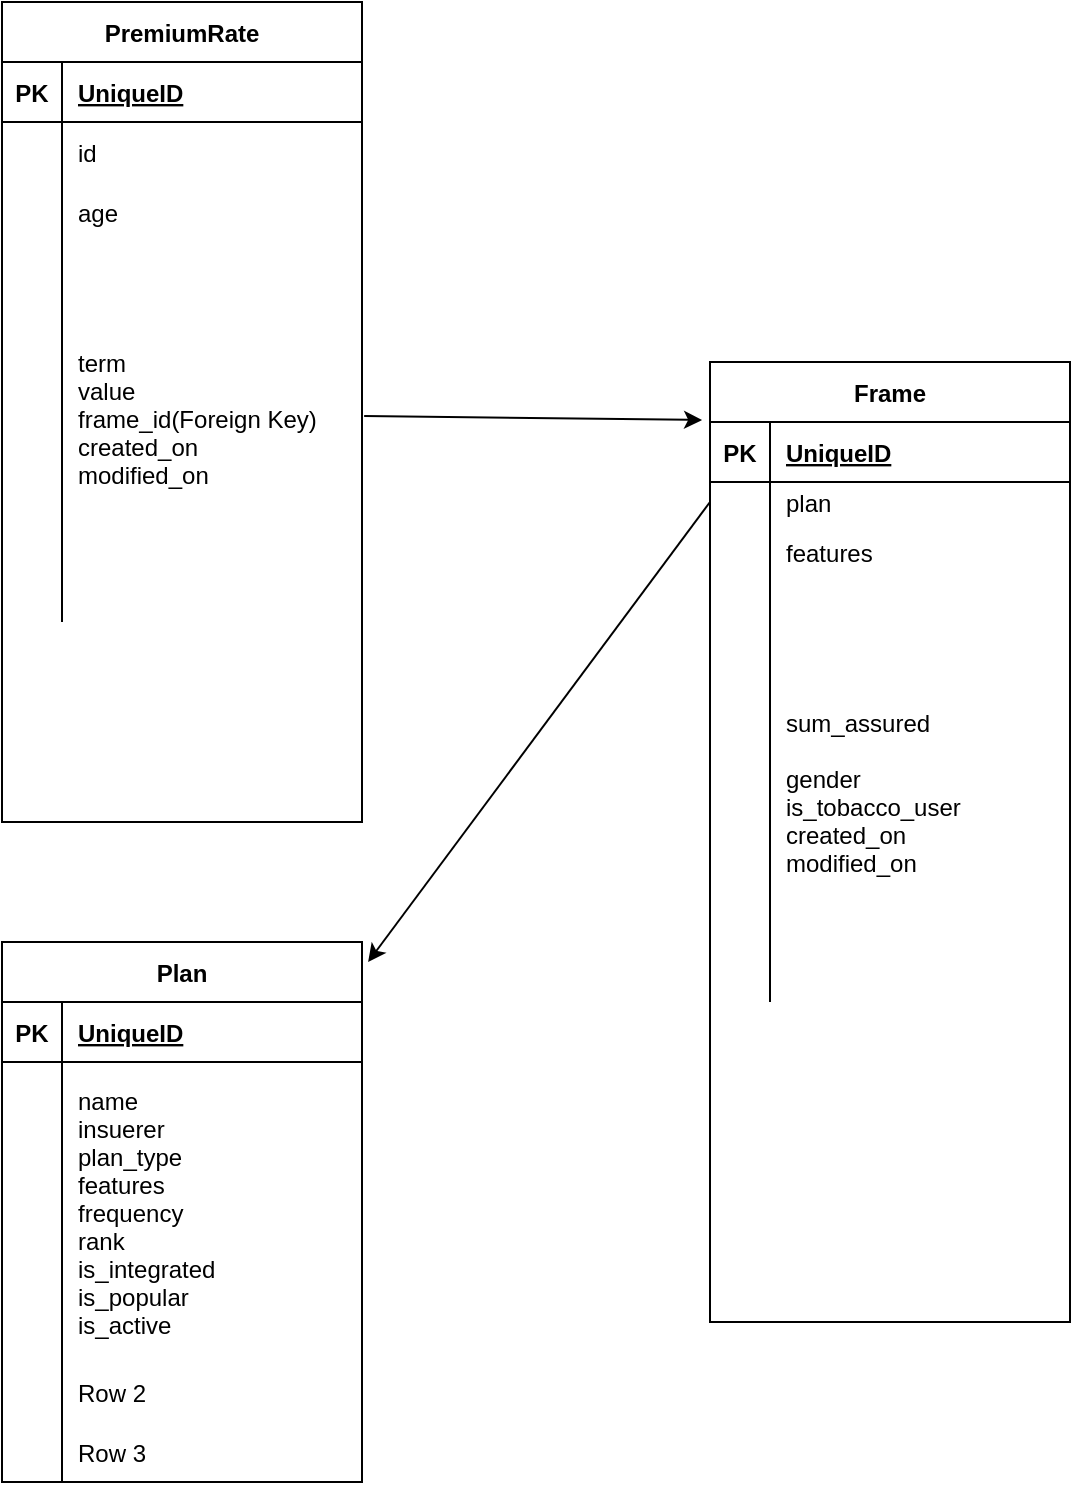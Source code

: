 <mxfile version="20.8.1" type="github">
  <diagram id="m65wayAuKtmgRxoB_--l" name="Page-1">
    <mxGraphModel dx="808" dy="1664" grid="1" gridSize="10" guides="1" tooltips="1" connect="1" arrows="1" fold="1" page="1" pageScale="1" pageWidth="827" pageHeight="1169" math="0" shadow="0">
      <root>
        <mxCell id="0" />
        <mxCell id="1" parent="0" />
        <mxCell id="RJb_NSujt4f4dLEG8b44-1" value="PremiumRate" style="shape=table;startSize=30;container=1;collapsible=1;childLayout=tableLayout;fixedRows=1;rowLines=0;fontStyle=1;align=center;resizeLast=1;" vertex="1" parent="1">
          <mxGeometry x="60" y="-80" width="180" height="410" as="geometry" />
        </mxCell>
        <mxCell id="RJb_NSujt4f4dLEG8b44-2" value="" style="shape=tableRow;horizontal=0;startSize=0;swimlaneHead=0;swimlaneBody=0;fillColor=none;collapsible=0;dropTarget=0;points=[[0,0.5],[1,0.5]];portConstraint=eastwest;top=0;left=0;right=0;bottom=1;" vertex="1" parent="RJb_NSujt4f4dLEG8b44-1">
          <mxGeometry y="30" width="180" height="30" as="geometry" />
        </mxCell>
        <mxCell id="RJb_NSujt4f4dLEG8b44-3" value="PK" style="shape=partialRectangle;connectable=0;fillColor=none;top=0;left=0;bottom=0;right=0;fontStyle=1;overflow=hidden;" vertex="1" parent="RJb_NSujt4f4dLEG8b44-2">
          <mxGeometry width="30" height="30" as="geometry">
            <mxRectangle width="30" height="30" as="alternateBounds" />
          </mxGeometry>
        </mxCell>
        <mxCell id="RJb_NSujt4f4dLEG8b44-4" value="UniqueID" style="shape=partialRectangle;connectable=0;fillColor=none;top=0;left=0;bottom=0;right=0;align=left;spacingLeft=6;fontStyle=5;overflow=hidden;" vertex="1" parent="RJb_NSujt4f4dLEG8b44-2">
          <mxGeometry x="30" width="150" height="30" as="geometry">
            <mxRectangle width="150" height="30" as="alternateBounds" />
          </mxGeometry>
        </mxCell>
        <mxCell id="RJb_NSujt4f4dLEG8b44-5" value="" style="shape=tableRow;horizontal=0;startSize=0;swimlaneHead=0;swimlaneBody=0;fillColor=none;collapsible=0;dropTarget=0;points=[[0,0.5],[1,0.5]];portConstraint=eastwest;top=0;left=0;right=0;bottom=0;" vertex="1" parent="RJb_NSujt4f4dLEG8b44-1">
          <mxGeometry y="60" width="180" height="30" as="geometry" />
        </mxCell>
        <mxCell id="RJb_NSujt4f4dLEG8b44-6" value="" style="shape=partialRectangle;connectable=0;fillColor=none;top=0;left=0;bottom=0;right=0;editable=1;overflow=hidden;" vertex="1" parent="RJb_NSujt4f4dLEG8b44-5">
          <mxGeometry width="30" height="30" as="geometry">
            <mxRectangle width="30" height="30" as="alternateBounds" />
          </mxGeometry>
        </mxCell>
        <mxCell id="RJb_NSujt4f4dLEG8b44-7" value="id" style="shape=partialRectangle;connectable=0;fillColor=none;top=0;left=0;bottom=0;right=0;align=left;spacingLeft=6;overflow=hidden;" vertex="1" parent="RJb_NSujt4f4dLEG8b44-5">
          <mxGeometry x="30" width="150" height="30" as="geometry">
            <mxRectangle width="150" height="30" as="alternateBounds" />
          </mxGeometry>
        </mxCell>
        <mxCell id="RJb_NSujt4f4dLEG8b44-8" value="" style="shape=tableRow;horizontal=0;startSize=0;swimlaneHead=0;swimlaneBody=0;fillColor=none;collapsible=0;dropTarget=0;points=[[0,0.5],[1,0.5]];portConstraint=eastwest;top=0;left=0;right=0;bottom=0;" vertex="1" parent="RJb_NSujt4f4dLEG8b44-1">
          <mxGeometry y="90" width="180" height="30" as="geometry" />
        </mxCell>
        <mxCell id="RJb_NSujt4f4dLEG8b44-9" value="" style="shape=partialRectangle;connectable=0;fillColor=none;top=0;left=0;bottom=0;right=0;editable=1;overflow=hidden;" vertex="1" parent="RJb_NSujt4f4dLEG8b44-8">
          <mxGeometry width="30" height="30" as="geometry">
            <mxRectangle width="30" height="30" as="alternateBounds" />
          </mxGeometry>
        </mxCell>
        <mxCell id="RJb_NSujt4f4dLEG8b44-10" value="age" style="shape=partialRectangle;connectable=0;fillColor=none;top=0;left=0;bottom=0;right=0;align=left;spacingLeft=6;overflow=hidden;" vertex="1" parent="RJb_NSujt4f4dLEG8b44-8">
          <mxGeometry x="30" width="150" height="30" as="geometry">
            <mxRectangle width="150" height="30" as="alternateBounds" />
          </mxGeometry>
        </mxCell>
        <mxCell id="RJb_NSujt4f4dLEG8b44-11" value="" style="shape=tableRow;horizontal=0;startSize=0;swimlaneHead=0;swimlaneBody=0;fillColor=none;collapsible=0;dropTarget=0;points=[[0,0.5],[1,0.5]];portConstraint=eastwest;top=0;left=0;right=0;bottom=0;" vertex="1" parent="RJb_NSujt4f4dLEG8b44-1">
          <mxGeometry y="120" width="180" height="190" as="geometry" />
        </mxCell>
        <mxCell id="RJb_NSujt4f4dLEG8b44-12" value="" style="shape=partialRectangle;connectable=0;fillColor=none;top=0;left=0;bottom=0;right=0;editable=1;overflow=hidden;" vertex="1" parent="RJb_NSujt4f4dLEG8b44-11">
          <mxGeometry width="30" height="190" as="geometry">
            <mxRectangle width="30" height="190" as="alternateBounds" />
          </mxGeometry>
        </mxCell>
        <mxCell id="RJb_NSujt4f4dLEG8b44-13" value="term&#xa;value&#xa;frame_id(Foreign Key)&#xa;created_on&#xa;modified_on&#xa;" style="shape=partialRectangle;connectable=0;fillColor=none;top=0;left=0;bottom=0;right=0;align=left;spacingLeft=6;overflow=hidden;" vertex="1" parent="RJb_NSujt4f4dLEG8b44-11">
          <mxGeometry x="30" width="150" height="190" as="geometry">
            <mxRectangle width="150" height="190" as="alternateBounds" />
          </mxGeometry>
        </mxCell>
        <mxCell id="RJb_NSujt4f4dLEG8b44-14" value="Frame" style="shape=table;startSize=30;container=1;collapsible=1;childLayout=tableLayout;fixedRows=1;rowLines=0;fontStyle=1;align=center;resizeLast=1;" vertex="1" parent="1">
          <mxGeometry x="414" y="100" width="180" height="480" as="geometry" />
        </mxCell>
        <mxCell id="RJb_NSujt4f4dLEG8b44-15" value="" style="shape=tableRow;horizontal=0;startSize=0;swimlaneHead=0;swimlaneBody=0;fillColor=none;collapsible=0;dropTarget=0;points=[[0,0.5],[1,0.5]];portConstraint=eastwest;top=0;left=0;right=0;bottom=1;" vertex="1" parent="RJb_NSujt4f4dLEG8b44-14">
          <mxGeometry y="30" width="180" height="30" as="geometry" />
        </mxCell>
        <mxCell id="RJb_NSujt4f4dLEG8b44-16" value="PK" style="shape=partialRectangle;connectable=0;fillColor=none;top=0;left=0;bottom=0;right=0;fontStyle=1;overflow=hidden;" vertex="1" parent="RJb_NSujt4f4dLEG8b44-15">
          <mxGeometry width="30" height="30" as="geometry">
            <mxRectangle width="30" height="30" as="alternateBounds" />
          </mxGeometry>
        </mxCell>
        <mxCell id="RJb_NSujt4f4dLEG8b44-17" value="UniqueID" style="shape=partialRectangle;connectable=0;fillColor=none;top=0;left=0;bottom=0;right=0;align=left;spacingLeft=6;fontStyle=5;overflow=hidden;" vertex="1" parent="RJb_NSujt4f4dLEG8b44-15">
          <mxGeometry x="30" width="150" height="30" as="geometry">
            <mxRectangle width="150" height="30" as="alternateBounds" />
          </mxGeometry>
        </mxCell>
        <mxCell id="RJb_NSujt4f4dLEG8b44-18" value="" style="shape=tableRow;horizontal=0;startSize=0;swimlaneHead=0;swimlaneBody=0;fillColor=none;collapsible=0;dropTarget=0;points=[[0,0.5],[1,0.5]];portConstraint=eastwest;top=0;left=0;right=0;bottom=0;" vertex="1" parent="RJb_NSujt4f4dLEG8b44-14">
          <mxGeometry y="60" width="180" height="20" as="geometry" />
        </mxCell>
        <mxCell id="RJb_NSujt4f4dLEG8b44-19" value="" style="shape=partialRectangle;connectable=0;fillColor=none;top=0;left=0;bottom=0;right=0;editable=1;overflow=hidden;" vertex="1" parent="RJb_NSujt4f4dLEG8b44-18">
          <mxGeometry width="30" height="20" as="geometry">
            <mxRectangle width="30" height="20" as="alternateBounds" />
          </mxGeometry>
        </mxCell>
        <mxCell id="RJb_NSujt4f4dLEG8b44-20" value="plan" style="shape=partialRectangle;connectable=0;fillColor=none;top=0;left=0;bottom=0;right=0;align=left;spacingLeft=6;overflow=hidden;" vertex="1" parent="RJb_NSujt4f4dLEG8b44-18">
          <mxGeometry x="30" width="150" height="20" as="geometry">
            <mxRectangle width="150" height="20" as="alternateBounds" />
          </mxGeometry>
        </mxCell>
        <mxCell id="RJb_NSujt4f4dLEG8b44-21" value="" style="shape=tableRow;horizontal=0;startSize=0;swimlaneHead=0;swimlaneBody=0;fillColor=none;collapsible=0;dropTarget=0;points=[[0,0.5],[1,0.5]];portConstraint=eastwest;top=0;left=0;right=0;bottom=0;" vertex="1" parent="RJb_NSujt4f4dLEG8b44-14">
          <mxGeometry y="80" width="180" height="30" as="geometry" />
        </mxCell>
        <mxCell id="RJb_NSujt4f4dLEG8b44-22" value="" style="shape=partialRectangle;connectable=0;fillColor=none;top=0;left=0;bottom=0;right=0;editable=1;overflow=hidden;" vertex="1" parent="RJb_NSujt4f4dLEG8b44-21">
          <mxGeometry width="30" height="30" as="geometry">
            <mxRectangle width="30" height="30" as="alternateBounds" />
          </mxGeometry>
        </mxCell>
        <mxCell id="RJb_NSujt4f4dLEG8b44-23" value="features" style="shape=partialRectangle;connectable=0;fillColor=none;top=0;left=0;bottom=0;right=0;align=left;spacingLeft=6;overflow=hidden;" vertex="1" parent="RJb_NSujt4f4dLEG8b44-21">
          <mxGeometry x="30" width="150" height="30" as="geometry">
            <mxRectangle width="150" height="30" as="alternateBounds" />
          </mxGeometry>
        </mxCell>
        <mxCell id="RJb_NSujt4f4dLEG8b44-24" value="" style="shape=tableRow;horizontal=0;startSize=0;swimlaneHead=0;swimlaneBody=0;fillColor=none;collapsible=0;dropTarget=0;points=[[0,0.5],[1,0.5]];portConstraint=eastwest;top=0;left=0;right=0;bottom=0;" vertex="1" parent="RJb_NSujt4f4dLEG8b44-14">
          <mxGeometry y="110" width="180" height="210" as="geometry" />
        </mxCell>
        <mxCell id="RJb_NSujt4f4dLEG8b44-25" value="" style="shape=partialRectangle;connectable=0;fillColor=none;top=0;left=0;bottom=0;right=0;editable=1;overflow=hidden;" vertex="1" parent="RJb_NSujt4f4dLEG8b44-24">
          <mxGeometry width="30" height="210" as="geometry">
            <mxRectangle width="30" height="210" as="alternateBounds" />
          </mxGeometry>
        </mxCell>
        <mxCell id="RJb_NSujt4f4dLEG8b44-26" value="sum_assured&#xa;&#xa;gender&#xa;is_tobacco_user&#xa;created_on&#xa;modified_on" style="shape=partialRectangle;connectable=0;fillColor=none;top=0;left=0;bottom=0;right=0;align=left;spacingLeft=6;overflow=hidden;" vertex="1" parent="RJb_NSujt4f4dLEG8b44-24">
          <mxGeometry x="30" width="150" height="210" as="geometry">
            <mxRectangle width="150" height="210" as="alternateBounds" />
          </mxGeometry>
        </mxCell>
        <mxCell id="RJb_NSujt4f4dLEG8b44-27" value="" style="endArrow=classic;html=1;rounded=0;exitX=1.006;exitY=0.458;exitDx=0;exitDy=0;exitPerimeter=0;entryX=-0.022;entryY=-0.033;entryDx=0;entryDy=0;entryPerimeter=0;" edge="1" parent="1" source="RJb_NSujt4f4dLEG8b44-11" target="RJb_NSujt4f4dLEG8b44-15">
          <mxGeometry width="50" height="50" relative="1" as="geometry">
            <mxPoint x="310" y="300" as="sourcePoint" />
            <mxPoint x="320" y="170" as="targetPoint" />
          </mxGeometry>
        </mxCell>
        <mxCell id="RJb_NSujt4f4dLEG8b44-28" value="Plan" style="shape=table;startSize=30;container=1;collapsible=1;childLayout=tableLayout;fixedRows=1;rowLines=0;fontStyle=1;align=center;resizeLast=1;" vertex="1" parent="1">
          <mxGeometry x="60" y="390" width="180" height="270" as="geometry" />
        </mxCell>
        <mxCell id="RJb_NSujt4f4dLEG8b44-29" value="" style="shape=tableRow;horizontal=0;startSize=0;swimlaneHead=0;swimlaneBody=0;fillColor=none;collapsible=0;dropTarget=0;points=[[0,0.5],[1,0.5]];portConstraint=eastwest;top=0;left=0;right=0;bottom=1;" vertex="1" parent="RJb_NSujt4f4dLEG8b44-28">
          <mxGeometry y="30" width="180" height="30" as="geometry" />
        </mxCell>
        <mxCell id="RJb_NSujt4f4dLEG8b44-30" value="PK" style="shape=partialRectangle;connectable=0;fillColor=none;top=0;left=0;bottom=0;right=0;fontStyle=1;overflow=hidden;" vertex="1" parent="RJb_NSujt4f4dLEG8b44-29">
          <mxGeometry width="30" height="30" as="geometry">
            <mxRectangle width="30" height="30" as="alternateBounds" />
          </mxGeometry>
        </mxCell>
        <mxCell id="RJb_NSujt4f4dLEG8b44-31" value="UniqueID" style="shape=partialRectangle;connectable=0;fillColor=none;top=0;left=0;bottom=0;right=0;align=left;spacingLeft=6;fontStyle=5;overflow=hidden;" vertex="1" parent="RJb_NSujt4f4dLEG8b44-29">
          <mxGeometry x="30" width="150" height="30" as="geometry">
            <mxRectangle width="150" height="30" as="alternateBounds" />
          </mxGeometry>
        </mxCell>
        <mxCell id="RJb_NSujt4f4dLEG8b44-32" value="" style="shape=tableRow;horizontal=0;startSize=0;swimlaneHead=0;swimlaneBody=0;fillColor=none;collapsible=0;dropTarget=0;points=[[0,0.5],[1,0.5]];portConstraint=eastwest;top=0;left=0;right=0;bottom=0;" vertex="1" parent="RJb_NSujt4f4dLEG8b44-28">
          <mxGeometry y="60" width="180" height="150" as="geometry" />
        </mxCell>
        <mxCell id="RJb_NSujt4f4dLEG8b44-33" value="" style="shape=partialRectangle;connectable=0;fillColor=none;top=0;left=0;bottom=0;right=0;editable=1;overflow=hidden;" vertex="1" parent="RJb_NSujt4f4dLEG8b44-32">
          <mxGeometry width="30" height="150" as="geometry">
            <mxRectangle width="30" height="150" as="alternateBounds" />
          </mxGeometry>
        </mxCell>
        <mxCell id="RJb_NSujt4f4dLEG8b44-34" value="name&#xa;insuerer&#xa;plan_type&#xa;features&#xa;frequency&#xa;rank&#xa;is_integrated&#xa;is_popular&#xa;is_active" style="shape=partialRectangle;connectable=0;fillColor=none;top=0;left=0;bottom=0;right=0;align=left;spacingLeft=6;overflow=hidden;" vertex="1" parent="RJb_NSujt4f4dLEG8b44-32">
          <mxGeometry x="30" width="150" height="150" as="geometry">
            <mxRectangle width="150" height="150" as="alternateBounds" />
          </mxGeometry>
        </mxCell>
        <mxCell id="RJb_NSujt4f4dLEG8b44-35" value="" style="shape=tableRow;horizontal=0;startSize=0;swimlaneHead=0;swimlaneBody=0;fillColor=none;collapsible=0;dropTarget=0;points=[[0,0.5],[1,0.5]];portConstraint=eastwest;top=0;left=0;right=0;bottom=0;" vertex="1" parent="RJb_NSujt4f4dLEG8b44-28">
          <mxGeometry y="210" width="180" height="30" as="geometry" />
        </mxCell>
        <mxCell id="RJb_NSujt4f4dLEG8b44-36" value="" style="shape=partialRectangle;connectable=0;fillColor=none;top=0;left=0;bottom=0;right=0;editable=1;overflow=hidden;" vertex="1" parent="RJb_NSujt4f4dLEG8b44-35">
          <mxGeometry width="30" height="30" as="geometry">
            <mxRectangle width="30" height="30" as="alternateBounds" />
          </mxGeometry>
        </mxCell>
        <mxCell id="RJb_NSujt4f4dLEG8b44-37" value="Row 2" style="shape=partialRectangle;connectable=0;fillColor=none;top=0;left=0;bottom=0;right=0;align=left;spacingLeft=6;overflow=hidden;" vertex="1" parent="RJb_NSujt4f4dLEG8b44-35">
          <mxGeometry x="30" width="150" height="30" as="geometry">
            <mxRectangle width="150" height="30" as="alternateBounds" />
          </mxGeometry>
        </mxCell>
        <mxCell id="RJb_NSujt4f4dLEG8b44-38" value="" style="shape=tableRow;horizontal=0;startSize=0;swimlaneHead=0;swimlaneBody=0;fillColor=none;collapsible=0;dropTarget=0;points=[[0,0.5],[1,0.5]];portConstraint=eastwest;top=0;left=0;right=0;bottom=0;" vertex="1" parent="RJb_NSujt4f4dLEG8b44-28">
          <mxGeometry y="240" width="180" height="30" as="geometry" />
        </mxCell>
        <mxCell id="RJb_NSujt4f4dLEG8b44-39" value="" style="shape=partialRectangle;connectable=0;fillColor=none;top=0;left=0;bottom=0;right=0;editable=1;overflow=hidden;" vertex="1" parent="RJb_NSujt4f4dLEG8b44-38">
          <mxGeometry width="30" height="30" as="geometry">
            <mxRectangle width="30" height="30" as="alternateBounds" />
          </mxGeometry>
        </mxCell>
        <mxCell id="RJb_NSujt4f4dLEG8b44-40" value="Row 3" style="shape=partialRectangle;connectable=0;fillColor=none;top=0;left=0;bottom=0;right=0;align=left;spacingLeft=6;overflow=hidden;" vertex="1" parent="RJb_NSujt4f4dLEG8b44-38">
          <mxGeometry x="30" width="150" height="30" as="geometry">
            <mxRectangle width="150" height="30" as="alternateBounds" />
          </mxGeometry>
        </mxCell>
        <mxCell id="RJb_NSujt4f4dLEG8b44-41" value="" style="endArrow=classic;html=1;rounded=0;exitX=0;exitY=0.5;exitDx=0;exitDy=0;entryX=1.017;entryY=0.037;entryDx=0;entryDy=0;entryPerimeter=0;" edge="1" parent="1" source="RJb_NSujt4f4dLEG8b44-18" target="RJb_NSujt4f4dLEG8b44-28">
          <mxGeometry width="50" height="50" relative="1" as="geometry">
            <mxPoint x="200" y="330" as="sourcePoint" />
            <mxPoint x="250" y="280" as="targetPoint" />
          </mxGeometry>
        </mxCell>
      </root>
    </mxGraphModel>
  </diagram>
</mxfile>
